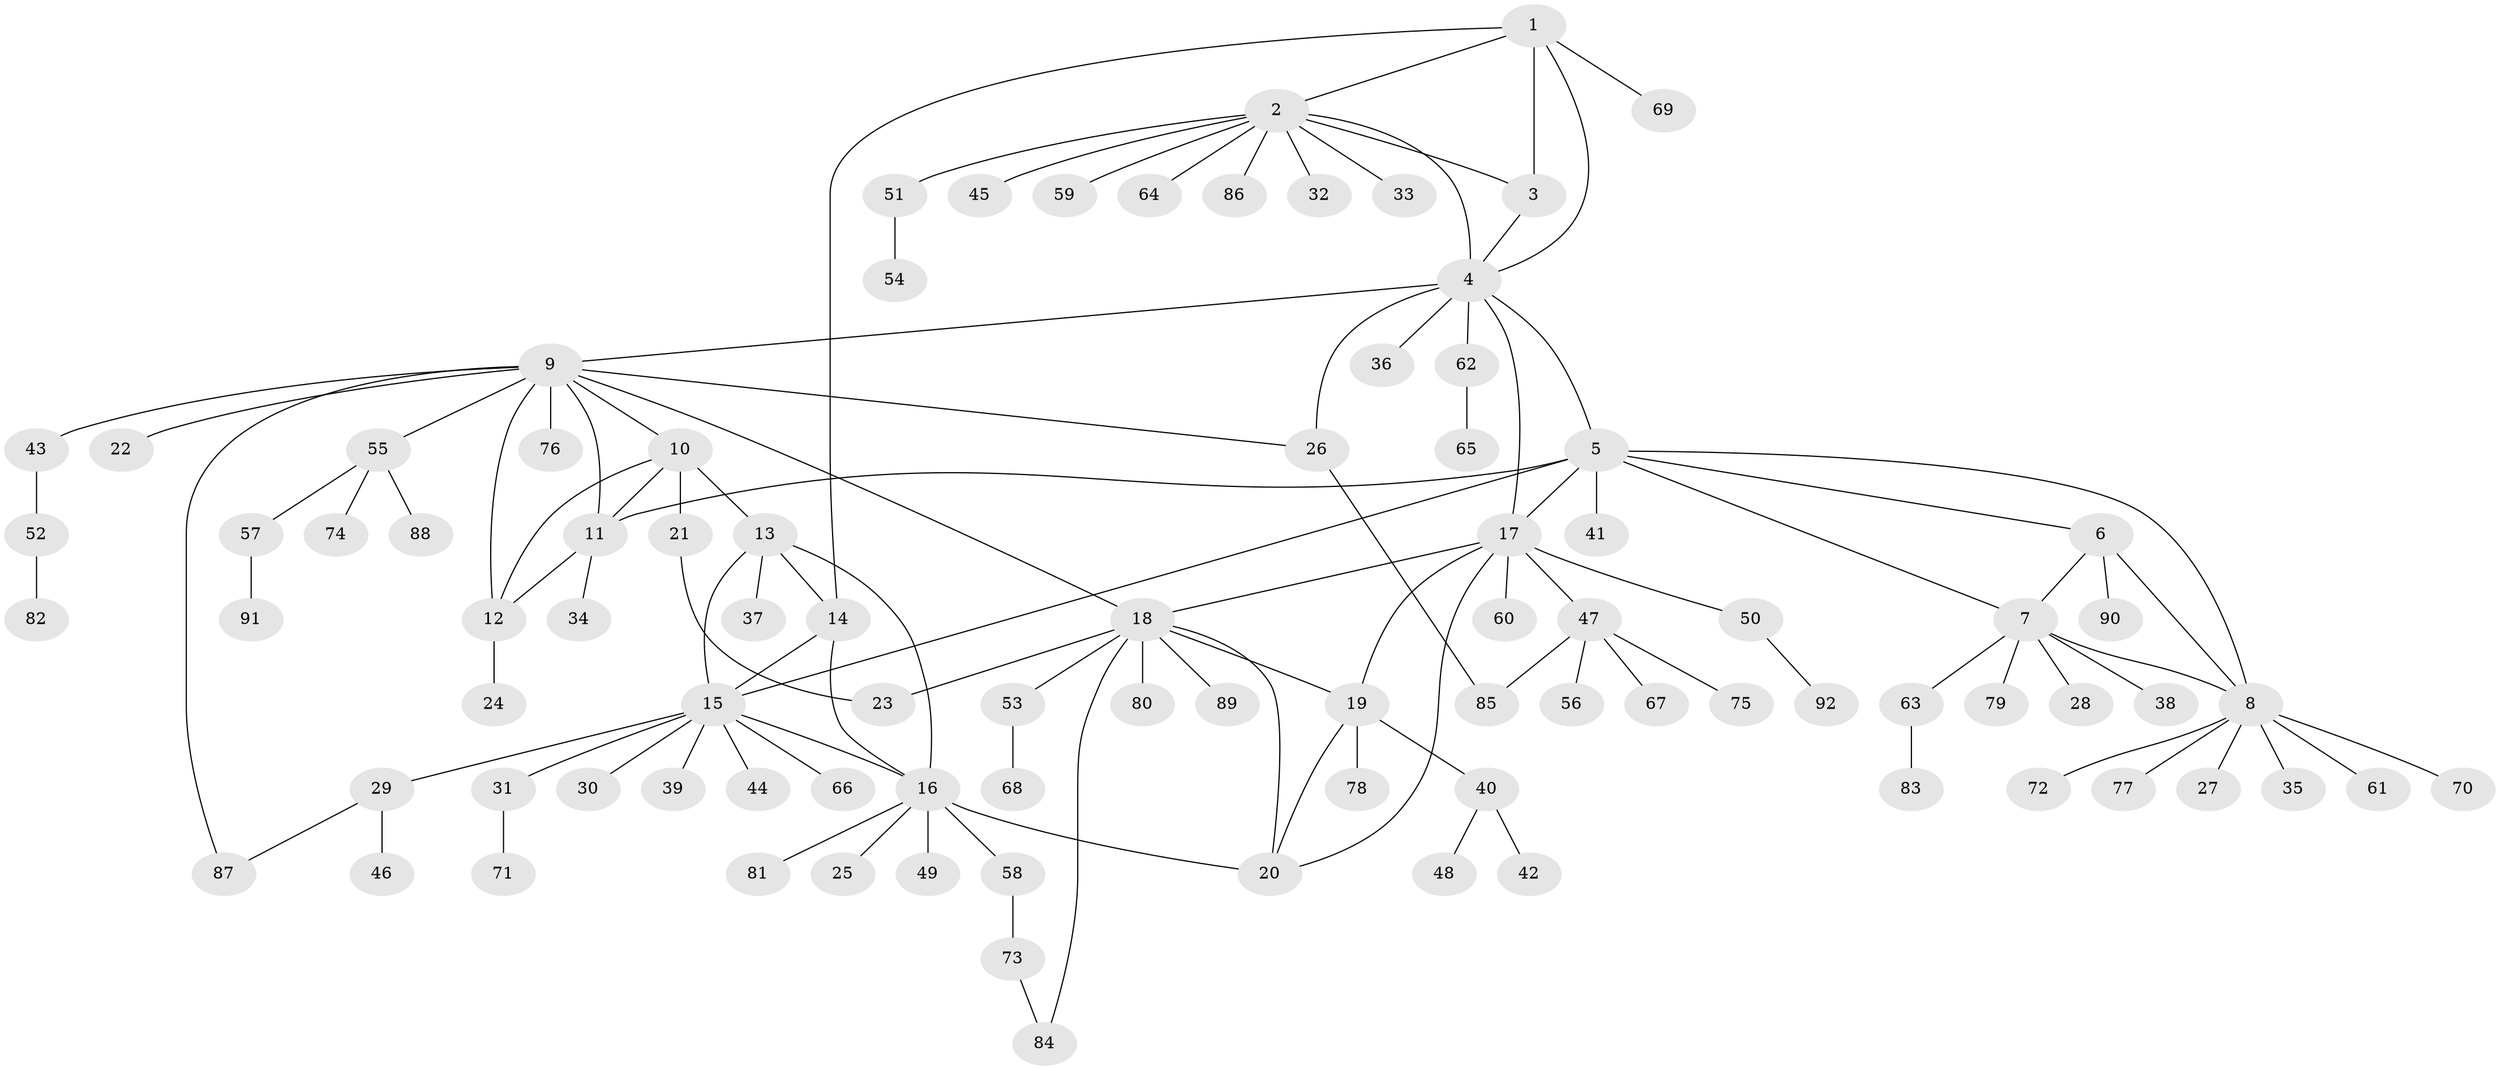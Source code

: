 // coarse degree distribution, {6: 0.028169014084507043, 9: 0.07042253521126761, 3: 0.08450704225352113, 7: 0.014084507042253521, 8: 0.028169014084507043, 5: 0.014084507042253521, 11: 0.014084507042253521, 4: 0.04225352112676056, 2: 0.11267605633802817, 1: 0.5915492957746479}
// Generated by graph-tools (version 1.1) at 2025/42/03/06/25 10:42:09]
// undirected, 92 vertices, 117 edges
graph export_dot {
graph [start="1"]
  node [color=gray90,style=filled];
  1;
  2;
  3;
  4;
  5;
  6;
  7;
  8;
  9;
  10;
  11;
  12;
  13;
  14;
  15;
  16;
  17;
  18;
  19;
  20;
  21;
  22;
  23;
  24;
  25;
  26;
  27;
  28;
  29;
  30;
  31;
  32;
  33;
  34;
  35;
  36;
  37;
  38;
  39;
  40;
  41;
  42;
  43;
  44;
  45;
  46;
  47;
  48;
  49;
  50;
  51;
  52;
  53;
  54;
  55;
  56;
  57;
  58;
  59;
  60;
  61;
  62;
  63;
  64;
  65;
  66;
  67;
  68;
  69;
  70;
  71;
  72;
  73;
  74;
  75;
  76;
  77;
  78;
  79;
  80;
  81;
  82;
  83;
  84;
  85;
  86;
  87;
  88;
  89;
  90;
  91;
  92;
  1 -- 2;
  1 -- 3;
  1 -- 4;
  1 -- 14;
  1 -- 69;
  2 -- 3;
  2 -- 4;
  2 -- 32;
  2 -- 33;
  2 -- 45;
  2 -- 51;
  2 -- 59;
  2 -- 64;
  2 -- 86;
  3 -- 4;
  4 -- 5;
  4 -- 9;
  4 -- 17;
  4 -- 26;
  4 -- 36;
  4 -- 62;
  5 -- 6;
  5 -- 7;
  5 -- 8;
  5 -- 11;
  5 -- 15;
  5 -- 17;
  5 -- 41;
  6 -- 7;
  6 -- 8;
  6 -- 90;
  7 -- 8;
  7 -- 28;
  7 -- 38;
  7 -- 63;
  7 -- 79;
  8 -- 27;
  8 -- 35;
  8 -- 61;
  8 -- 70;
  8 -- 72;
  8 -- 77;
  9 -- 10;
  9 -- 11;
  9 -- 12;
  9 -- 18;
  9 -- 22;
  9 -- 26;
  9 -- 43;
  9 -- 55;
  9 -- 76;
  9 -- 87;
  10 -- 11;
  10 -- 12;
  10 -- 13;
  10 -- 21;
  11 -- 12;
  11 -- 34;
  12 -- 24;
  13 -- 14;
  13 -- 15;
  13 -- 16;
  13 -- 37;
  14 -- 15;
  14 -- 16;
  15 -- 16;
  15 -- 29;
  15 -- 30;
  15 -- 31;
  15 -- 39;
  15 -- 44;
  15 -- 66;
  16 -- 20;
  16 -- 25;
  16 -- 49;
  16 -- 58;
  16 -- 81;
  17 -- 18;
  17 -- 19;
  17 -- 20;
  17 -- 47;
  17 -- 50;
  17 -- 60;
  18 -- 19;
  18 -- 20;
  18 -- 23;
  18 -- 53;
  18 -- 80;
  18 -- 84;
  18 -- 89;
  19 -- 20;
  19 -- 40;
  19 -- 78;
  21 -- 23;
  26 -- 85;
  29 -- 46;
  29 -- 87;
  31 -- 71;
  40 -- 42;
  40 -- 48;
  43 -- 52;
  47 -- 56;
  47 -- 67;
  47 -- 75;
  47 -- 85;
  50 -- 92;
  51 -- 54;
  52 -- 82;
  53 -- 68;
  55 -- 57;
  55 -- 74;
  55 -- 88;
  57 -- 91;
  58 -- 73;
  62 -- 65;
  63 -- 83;
  73 -- 84;
}
